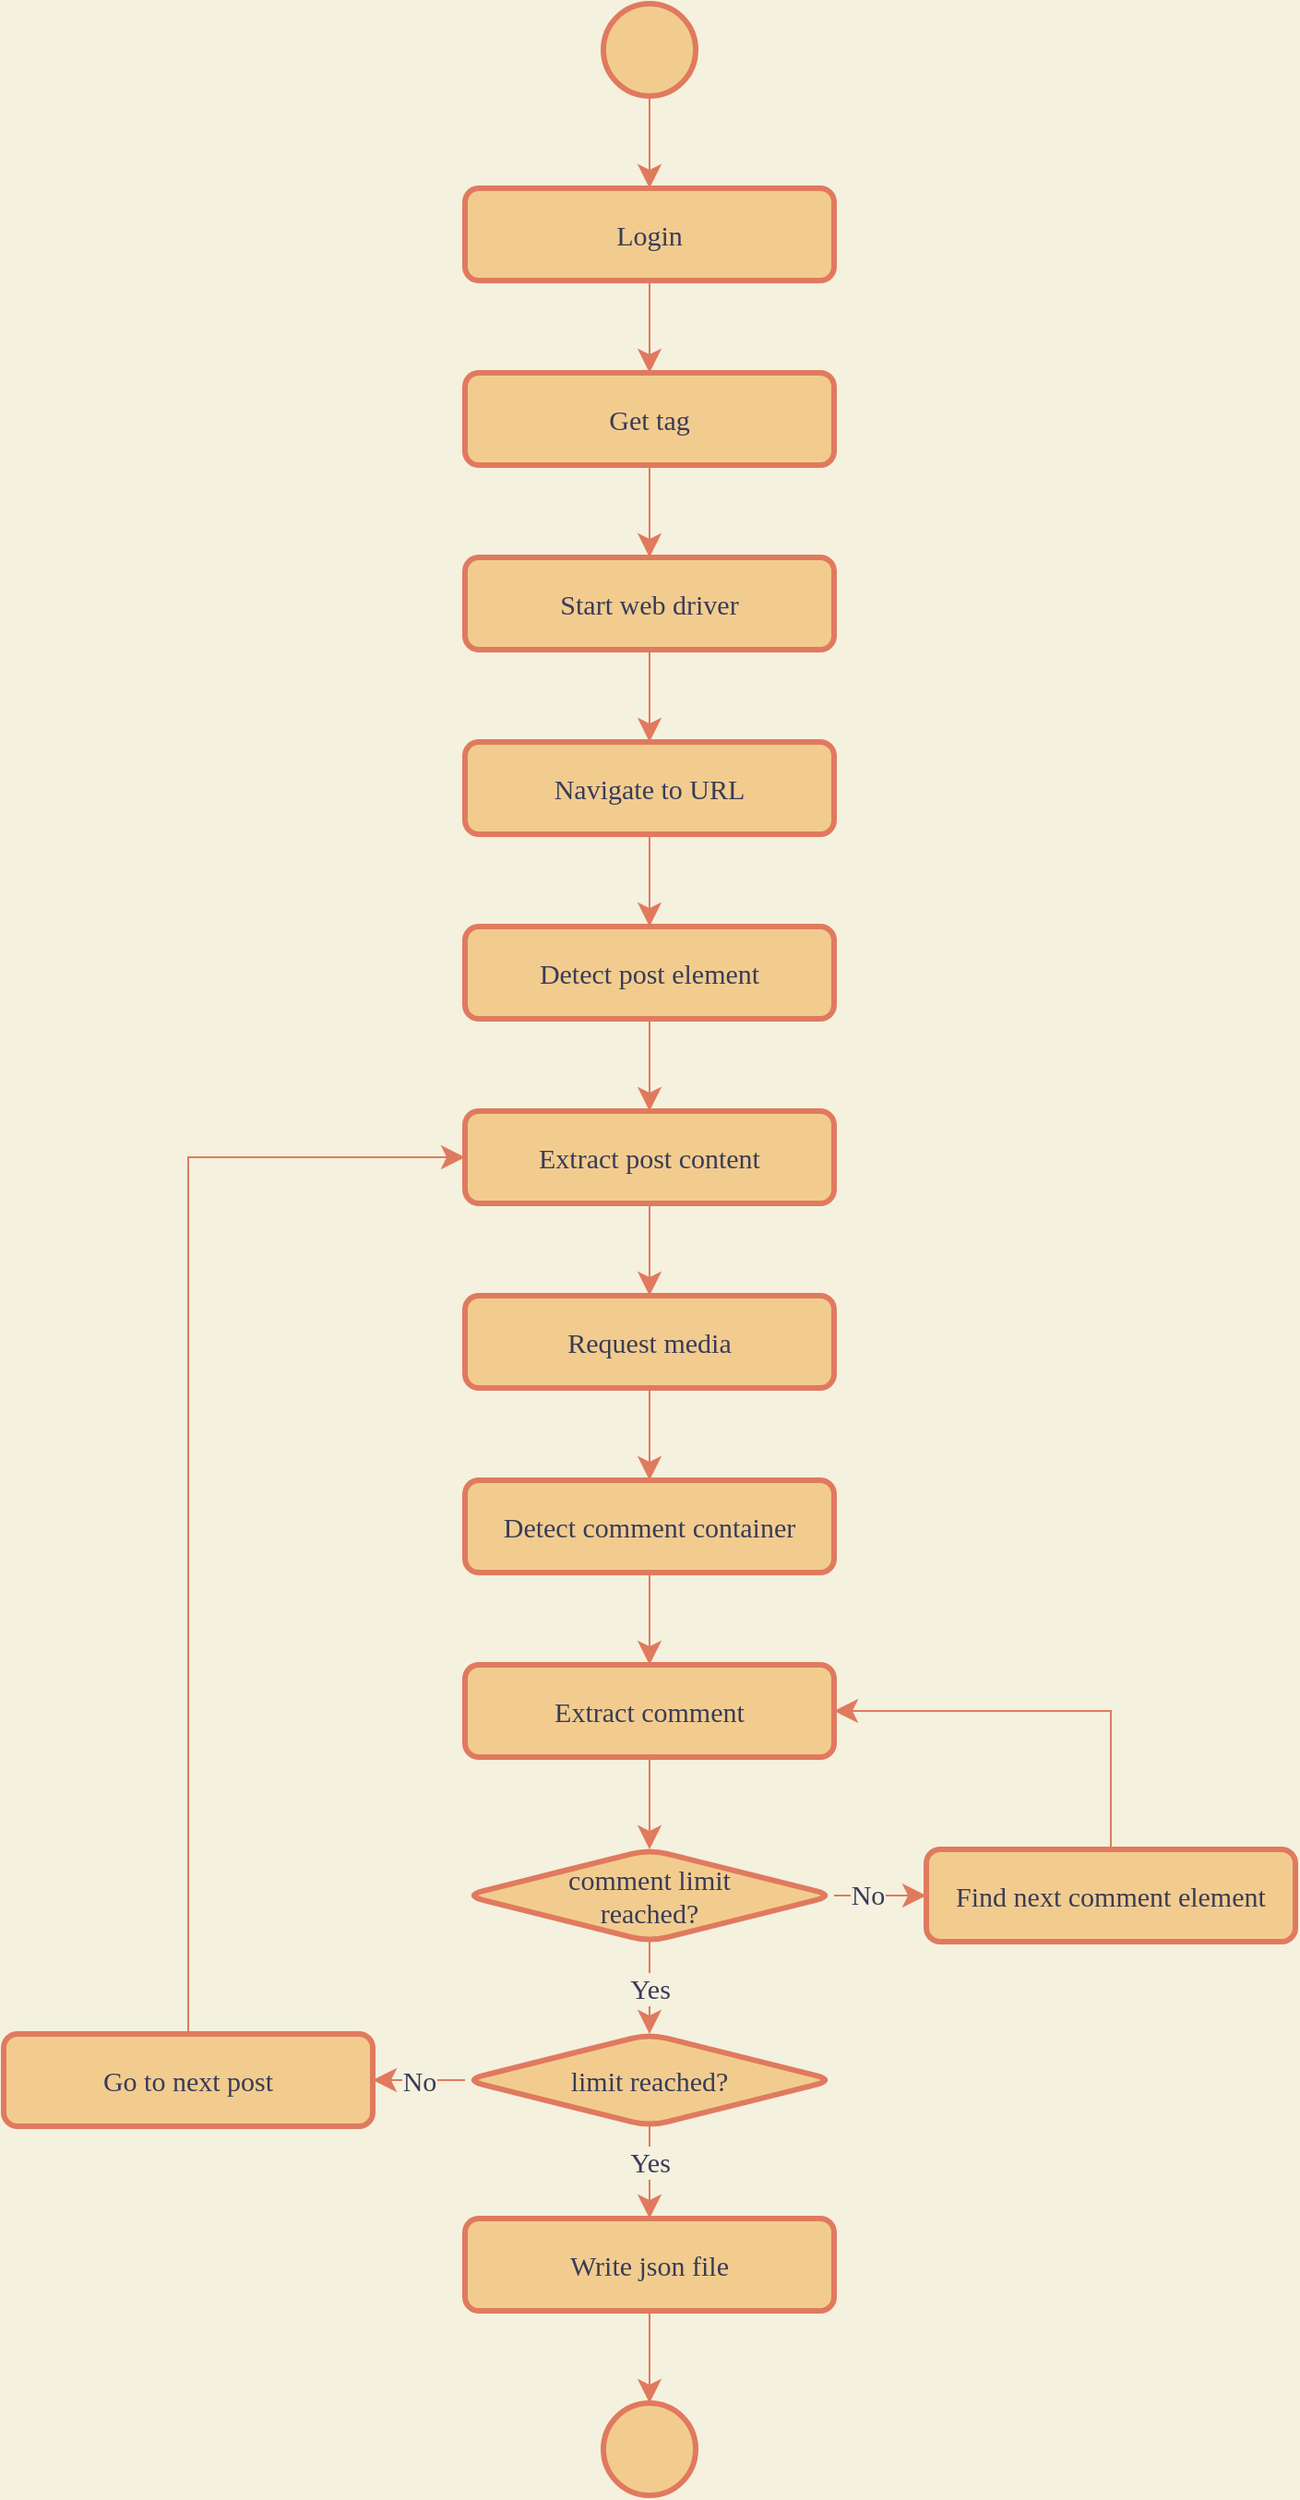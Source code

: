 <mxfile version="14.6.13" type="device"><diagram id="_8h5hbXVbyn_7_kknqpm" name="Page-1"><mxGraphModel dx="1772" dy="2032" grid="1" gridSize="25" guides="1" tooltips="1" connect="1" arrows="1" fold="1" page="0" pageScale="1" pageWidth="1600" pageHeight="1000" background="#F4F1DE" math="0" shadow="0"><root><mxCell id="0"/><mxCell id="1" parent="0"/><mxCell id="frwTGxaOH3i8FK2DJoil-4" value="" style="edgeStyle=orthogonalEdgeStyle;rounded=0;orthogonalLoop=1;jettySize=auto;html=1;labelBackgroundColor=#F4F1DE;fontFamily=DM sans;fontSize=15;fontColor=#393C56;startSize=10;endSize=10;strokeColor=#E07A5F;" edge="1" parent="1" source="HR9VsDH4zvcAbnR4-0zU-1" target="frwTGxaOH3i8FK2DJoil-1"><mxGeometry relative="1" as="geometry"/></mxCell><mxCell id="HR9VsDH4zvcAbnR4-0zU-1" value="" style="ellipse;whiteSpace=wrap;html=1;aspect=fixed;fillColor=#F2CC8F;strokeColor=#E07A5F;strokeWidth=3;fontColor=#393C56;" parent="1" vertex="1"><mxGeometry x="775" y="-125" width="50" height="50" as="geometry"/></mxCell><mxCell id="_u05frHOrjACliac4-G4-4" value="" style="edgeStyle=orthogonalEdgeStyle;rounded=0;orthogonalLoop=1;jettySize=auto;html=1;labelBackgroundColor=#F4F1DE;fontFamily=DM sans;fontSize=24;fontColor=#393C56;startSize=10;endSize=10;strokeColor=#E07A5F;" parent="1" source="HR9VsDH4zvcAbnR4-0zU-4" target="_u05frHOrjACliac4-G4-3" edge="1"><mxGeometry relative="1" as="geometry"/></mxCell><mxCell id="HR9VsDH4zvcAbnR4-0zU-4" value="Get tag" style="rounded=1;whiteSpace=wrap;html=1;fontSize=15;fontFamily=DM sans;fillColor=#F2CC8F;strokeColor=#E07A5F;strokeWidth=3;fontColor=#393C56;" parent="1" vertex="1"><mxGeometry x="700" y="75" width="200" height="50" as="geometry"/></mxCell><mxCell id="_u05frHOrjACliac4-G4-28" value="" style="edgeStyle=orthogonalEdgeStyle;rounded=0;orthogonalLoop=1;jettySize=auto;html=1;labelBackgroundColor=#F4F1DE;fontFamily=DM sans;fontSize=15;fontColor=#393C56;startSize=10;endSize=10;strokeColor=#E07A5F;" parent="1" source="HR9VsDH4zvcAbnR4-0zU-36" target="_u05frHOrjACliac4-G4-27" edge="1"><mxGeometry relative="1" as="geometry"><Array as="points"><mxPoint x="675" y="1000"/><mxPoint x="675" y="1000"/></Array></mxGeometry></mxCell><mxCell id="_u05frHOrjACliac4-G4-33" value="No" style="edgeLabel;html=1;align=center;verticalAlign=middle;resizable=0;points=[];fontSize=15;fontFamily=DM sans;fontColor=#393C56;labelBackgroundColor=#F4F1DE;" parent="_u05frHOrjACliac4-G4-28" vertex="1" connectable="0"><mxGeometry x="0.271" y="-1" relative="1" as="geometry"><mxPoint x="7" y="1" as="offset"/></mxGeometry></mxCell><mxCell id="_u05frHOrjACliac4-G4-31" value="" style="edgeStyle=orthogonalEdgeStyle;rounded=0;orthogonalLoop=1;jettySize=auto;html=1;labelBackgroundColor=#F4F1DE;fontFamily=DM sans;fontSize=15;fontColor=#393C56;startSize=10;endSize=10;strokeColor=#E07A5F;" parent="1" source="HR9VsDH4zvcAbnR4-0zU-36" target="_u05frHOrjACliac4-G4-30" edge="1"><mxGeometry relative="1" as="geometry"/></mxCell><mxCell id="_u05frHOrjACliac4-G4-34" value="Yes" style="edgeLabel;html=1;align=center;verticalAlign=middle;resizable=0;points=[];fontSize=15;fontFamily=DM sans;fontColor=#393C56;labelBackgroundColor=#F4F1DE;" parent="_u05frHOrjACliac4-G4-31" vertex="1" connectable="0"><mxGeometry x="-0.26" relative="1" as="geometry"><mxPoint as="offset"/></mxGeometry></mxCell><mxCell id="HR9VsDH4zvcAbnR4-0zU-36" value="limit reached?" style="rhombus;whiteSpace=wrap;html=1;rounded=1;fontFamily=DM sans;fontSize=15;fontColor=#393C56;align=center;fillColor=#F2CC8F;strokeColor=#E07A5F;strokeWidth=3;" parent="1" vertex="1"><mxGeometry x="700" y="975" width="200" height="50" as="geometry"/></mxCell><mxCell id="HR9VsDH4zvcAbnR4-0zU-40" value="" style="ellipse;whiteSpace=wrap;html=1;aspect=fixed;fillColor=#F2CC8F;strokeColor=#E07A5F;strokeWidth=3;fontColor=#393C56;" parent="1" vertex="1"><mxGeometry x="775" y="1175" width="50" height="50" as="geometry"/></mxCell><mxCell id="_u05frHOrjACliac4-G4-10" value="" style="edgeStyle=orthogonalEdgeStyle;rounded=0;orthogonalLoop=1;jettySize=auto;html=1;labelBackgroundColor=#F4F1DE;fontFamily=DM sans;fontSize=24;fontColor=#393C56;startSize=10;endSize=10;strokeColor=#E07A5F;" parent="1" source="_u05frHOrjACliac4-G4-3" target="_u05frHOrjACliac4-G4-9" edge="1"><mxGeometry relative="1" as="geometry"/></mxCell><mxCell id="_u05frHOrjACliac4-G4-3" value="Start web driver" style="rounded=1;whiteSpace=wrap;html=1;fontSize=15;fontFamily=DM sans;fillColor=#F2CC8F;strokeColor=#E07A5F;strokeWidth=3;fontColor=#393C56;" parent="1" vertex="1"><mxGeometry x="700" y="175" width="200" height="50" as="geometry"/></mxCell><mxCell id="_u05frHOrjACliac4-G4-15" value="" style="edgeStyle=orthogonalEdgeStyle;rounded=0;orthogonalLoop=1;jettySize=auto;html=1;labelBackgroundColor=#F4F1DE;fontFamily=DM sans;fontSize=24;fontColor=#393C56;startSize=10;endSize=10;strokeColor=#E07A5F;" parent="1" source="_u05frHOrjACliac4-G4-9" target="_u05frHOrjACliac4-G4-14" edge="1"><mxGeometry relative="1" as="geometry"/></mxCell><mxCell id="_u05frHOrjACliac4-G4-9" value="Navigate to URL" style="rounded=1;whiteSpace=wrap;html=1;fontSize=15;fontFamily=DM sans;fillColor=#F2CC8F;strokeColor=#E07A5F;strokeWidth=3;fontColor=#393C56;" parent="1" vertex="1"><mxGeometry x="700" y="275" width="200" height="50" as="geometry"/></mxCell><mxCell id="_u05frHOrjACliac4-G4-17" value="" style="edgeStyle=orthogonalEdgeStyle;rounded=0;orthogonalLoop=1;jettySize=auto;html=1;labelBackgroundColor=#F4F1DE;fontFamily=DM sans;fontSize=24;fontColor=#393C56;startSize=10;endSize=10;strokeColor=#E07A5F;" parent="1" source="_u05frHOrjACliac4-G4-14" target="_u05frHOrjACliac4-G4-16" edge="1"><mxGeometry relative="1" as="geometry"/></mxCell><mxCell id="_u05frHOrjACliac4-G4-14" value="Detect post element" style="rounded=1;whiteSpace=wrap;html=1;fontSize=15;fontFamily=DM sans;fillColor=#F2CC8F;strokeColor=#E07A5F;strokeWidth=3;fontColor=#393C56;" parent="1" vertex="1"><mxGeometry x="700" y="375" width="200" height="50" as="geometry"/></mxCell><mxCell id="frwTGxaOH3i8FK2DJoil-8" value="" style="edgeStyle=orthogonalEdgeStyle;rounded=0;orthogonalLoop=1;jettySize=auto;html=1;labelBackgroundColor=#F4F1DE;fontFamily=DM sans;fontSize=15;fontColor=#393C56;startSize=10;endSize=10;strokeColor=#E07A5F;" edge="1" parent="1" source="_u05frHOrjACliac4-G4-16" target="frwTGxaOH3i8FK2DJoil-7"><mxGeometry relative="1" as="geometry"/></mxCell><mxCell id="_u05frHOrjACliac4-G4-16" value="Extract post content" style="rounded=1;whiteSpace=wrap;html=1;fontSize=15;fontFamily=DM sans;fillColor=#F2CC8F;strokeColor=#E07A5F;strokeWidth=3;fontColor=#393C56;" parent="1" vertex="1"><mxGeometry x="700" y="475" width="200" height="50" as="geometry"/></mxCell><mxCell id="_u05frHOrjACliac4-G4-21" value="" style="edgeStyle=orthogonalEdgeStyle;rounded=0;orthogonalLoop=1;jettySize=auto;html=1;labelBackgroundColor=#F4F1DE;fontFamily=DM sans;fontSize=24;fontColor=#393C56;startSize=10;endSize=10;strokeColor=#E07A5F;" parent="1" source="_u05frHOrjACliac4-G4-18" target="_u05frHOrjACliac4-G4-20" edge="1"><mxGeometry relative="1" as="geometry"/></mxCell><mxCell id="_u05frHOrjACliac4-G4-18" value="Detect comment container" style="rounded=1;whiteSpace=wrap;html=1;fontSize=15;fontFamily=DM sans;fillColor=#F2CC8F;strokeColor=#E07A5F;strokeWidth=3;fontColor=#393C56;" parent="1" vertex="1"><mxGeometry x="700" y="675" width="200" height="50" as="geometry"/></mxCell><mxCell id="_u05frHOrjACliac4-G4-23" value="" style="edgeStyle=orthogonalEdgeStyle;rounded=0;orthogonalLoop=1;jettySize=auto;html=1;labelBackgroundColor=#F4F1DE;fontFamily=DM sans;fontSize=24;fontColor=#393C56;startSize=10;endSize=10;strokeColor=#E07A5F;" parent="1" source="_u05frHOrjACliac4-G4-20" target="_u05frHOrjACliac4-G4-22" edge="1"><mxGeometry relative="1" as="geometry"/></mxCell><mxCell id="_u05frHOrjACliac4-G4-20" value="Extract comment" style="rounded=1;whiteSpace=wrap;html=1;fontSize=15;fontFamily=DM sans;fillColor=#F2CC8F;strokeColor=#E07A5F;strokeWidth=3;fontColor=#393C56;" parent="1" vertex="1"><mxGeometry x="700" y="775" width="200" height="50" as="geometry"/></mxCell><mxCell id="_u05frHOrjACliac4-G4-25" value="" style="edgeStyle=orthogonalEdgeStyle;rounded=0;orthogonalLoop=1;jettySize=auto;html=1;labelBackgroundColor=#F4F1DE;fontFamily=DM sans;fontSize=24;fontColor=#393C56;startSize=10;endSize=10;strokeColor=#E07A5F;" parent="1" source="_u05frHOrjACliac4-G4-22" target="_u05frHOrjACliac4-G4-24" edge="1"><mxGeometry relative="1" as="geometry"/></mxCell><mxCell id="_u05frHOrjACliac4-G4-26" value="No" style="edgeLabel;html=1;align=center;verticalAlign=middle;resizable=0;points=[];fontSize=15;fontFamily=DM sans;fontColor=#393C56;labelBackgroundColor=#F4F1DE;" parent="_u05frHOrjACliac4-G4-25" vertex="1" connectable="0"><mxGeometry x="-0.291" y="1" relative="1" as="geometry"><mxPoint as="offset"/></mxGeometry></mxCell><mxCell id="_u05frHOrjACliac4-G4-37" value="" style="edgeStyle=orthogonalEdgeStyle;rounded=0;orthogonalLoop=1;jettySize=auto;html=1;labelBackgroundColor=#F4F1DE;fontFamily=DM sans;fontSize=15;fontColor=#393C56;startSize=10;endSize=10;strokeColor=#E07A5F;" parent="1" source="_u05frHOrjACliac4-G4-22" target="HR9VsDH4zvcAbnR4-0zU-36" edge="1"><mxGeometry relative="1" as="geometry"/></mxCell><mxCell id="frwTGxaOH3i8FK2DJoil-6" value="Yes" style="edgeLabel;html=1;align=center;verticalAlign=middle;resizable=0;points=[];fontSize=15;fontFamily=DM sans;fontColor=#393C56;labelBackgroundColor=#F4F1DE;" vertex="1" connectable="0" parent="_u05frHOrjACliac4-G4-37"><mxGeometry x="-0.688" relative="1" as="geometry"><mxPoint y="17" as="offset"/></mxGeometry></mxCell><mxCell id="_u05frHOrjACliac4-G4-22" value="comment limit &lt;br&gt;reached?" style="rhombus;whiteSpace=wrap;html=1;rounded=1;fontFamily=DM sans;fontSize=15;fontColor=#393C56;align=center;fillColor=#F2CC8F;strokeColor=#E07A5F;strokeWidth=3;" parent="1" vertex="1"><mxGeometry x="700" y="875" width="200" height="50" as="geometry"/></mxCell><mxCell id="_u05frHOrjACliac4-G4-36" style="edgeStyle=orthogonalEdgeStyle;rounded=0;orthogonalLoop=1;jettySize=auto;html=1;entryX=1;entryY=0.5;entryDx=0;entryDy=0;labelBackgroundColor=#F4F1DE;fontFamily=DM sans;fontSize=15;fontColor=#393C56;startSize=10;endSize=10;strokeColor=#E07A5F;" parent="1" source="_u05frHOrjACliac4-G4-24" target="_u05frHOrjACliac4-G4-20" edge="1"><mxGeometry relative="1" as="geometry"><Array as="points"><mxPoint x="1050" y="800"/></Array></mxGeometry></mxCell><mxCell id="_u05frHOrjACliac4-G4-24" value="Find next comment element" style="rounded=1;whiteSpace=wrap;html=1;fontSize=15;fontFamily=DM sans;fillColor=#F2CC8F;strokeColor=#E07A5F;strokeWidth=3;fontColor=#393C56;" parent="1" vertex="1"><mxGeometry x="950" y="875" width="200" height="50" as="geometry"/></mxCell><mxCell id="_u05frHOrjACliac4-G4-29" style="edgeStyle=orthogonalEdgeStyle;rounded=0;orthogonalLoop=1;jettySize=auto;html=1;entryX=0;entryY=0.5;entryDx=0;entryDy=0;labelBackgroundColor=#F4F1DE;fontFamily=DM sans;fontSize=15;fontColor=#393C56;startSize=10;endSize=10;strokeColor=#E07A5F;exitX=0.5;exitY=0;exitDx=0;exitDy=0;" parent="1" source="_u05frHOrjACliac4-G4-27" target="_u05frHOrjACliac4-G4-16" edge="1"><mxGeometry relative="1" as="geometry"><Array as="points"><mxPoint x="550" y="500"/></Array></mxGeometry></mxCell><mxCell id="_u05frHOrjACliac4-G4-27" value="Go to next post" style="rounded=1;whiteSpace=wrap;html=1;fontSize=15;fontFamily=DM sans;fillColor=#F2CC8F;strokeColor=#E07A5F;strokeWidth=3;fontColor=#393C56;" parent="1" vertex="1"><mxGeometry x="450" y="975" width="200" height="50" as="geometry"/></mxCell><mxCell id="_u05frHOrjACliac4-G4-35" value="" style="edgeStyle=orthogonalEdgeStyle;rounded=0;orthogonalLoop=1;jettySize=auto;html=1;labelBackgroundColor=#F4F1DE;fontFamily=DM sans;fontSize=15;fontColor=#393C56;startSize=10;endSize=10;strokeColor=#E07A5F;" parent="1" source="_u05frHOrjACliac4-G4-30" target="HR9VsDH4zvcAbnR4-0zU-40" edge="1"><mxGeometry relative="1" as="geometry"/></mxCell><mxCell id="_u05frHOrjACliac4-G4-30" value="Write json file" style="rounded=1;whiteSpace=wrap;html=1;fontSize=15;fontFamily=DM sans;fillColor=#F2CC8F;strokeColor=#E07A5F;strokeWidth=3;fontColor=#393C56;" parent="1" vertex="1"><mxGeometry x="700" y="1075" width="200" height="50" as="geometry"/></mxCell><mxCell id="frwTGxaOH3i8FK2DJoil-5" value="" style="edgeStyle=orthogonalEdgeStyle;rounded=0;orthogonalLoop=1;jettySize=auto;html=1;labelBackgroundColor=#F4F1DE;fontFamily=DM sans;fontSize=15;fontColor=#393C56;startSize=10;endSize=10;strokeColor=#E07A5F;" edge="1" parent="1" source="frwTGxaOH3i8FK2DJoil-1" target="HR9VsDH4zvcAbnR4-0zU-4"><mxGeometry relative="1" as="geometry"/></mxCell><mxCell id="frwTGxaOH3i8FK2DJoil-1" value="Login" style="rounded=1;whiteSpace=wrap;html=1;fontSize=15;fontFamily=DM sans;fillColor=#F2CC8F;strokeColor=#E07A5F;strokeWidth=3;fontColor=#393C56;" vertex="1" parent="1"><mxGeometry x="700" y="-25" width="200" height="50" as="geometry"/></mxCell><mxCell id="frwTGxaOH3i8FK2DJoil-9" value="" style="edgeStyle=orthogonalEdgeStyle;rounded=0;orthogonalLoop=1;jettySize=auto;html=1;labelBackgroundColor=#F4F1DE;fontFamily=DM sans;fontSize=15;fontColor=#393C56;startSize=10;endSize=10;strokeColor=#E07A5F;" edge="1" parent="1" source="frwTGxaOH3i8FK2DJoil-7" target="_u05frHOrjACliac4-G4-18"><mxGeometry relative="1" as="geometry"/></mxCell><mxCell id="frwTGxaOH3i8FK2DJoil-7" value="Request media" style="rounded=1;whiteSpace=wrap;html=1;fontSize=15;fontFamily=DM sans;fillColor=#F2CC8F;strokeColor=#E07A5F;strokeWidth=3;fontColor=#393C56;" vertex="1" parent="1"><mxGeometry x="700" y="575" width="200" height="50" as="geometry"/></mxCell></root></mxGraphModel></diagram></mxfile>